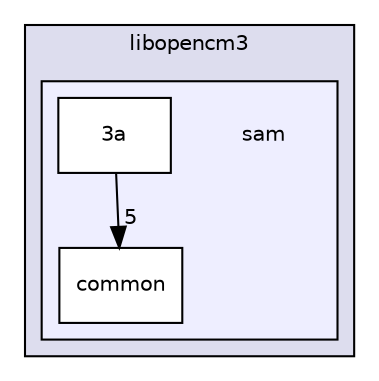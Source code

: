 digraph "sam" {
  compound=true
  node [ fontsize="10", fontname="Helvetica"];
  edge [ labelfontsize="10", labelfontname="Helvetica"];
  subgraph clusterdir_6a7820b97a7704ff85bcff20dea7ce23 {
    graph [ bgcolor="#ddddee", pencolor="black", label="libopencm3" fontname="Helvetica", fontsize="10", URL="dir_6a7820b97a7704ff85bcff20dea7ce23.html"]
  subgraph clusterdir_8813fd87f07555a58aeca6294a6b971b {
    graph [ bgcolor="#eeeeff", pencolor="black", label="" URL="dir_8813fd87f07555a58aeca6294a6b971b.html"];
    dir_8813fd87f07555a58aeca6294a6b971b [shape=plaintext label="sam"];
    dir_f264e038fbc1cc23590989360d663de5 [shape=box label="3a" color="black" fillcolor="white" style="filled" URL="dir_f264e038fbc1cc23590989360d663de5.html"];
    dir_8b5a49aa40d3157d13b4f8a53a707259 [shape=box label="common" color="black" fillcolor="white" style="filled" URL="dir_8b5a49aa40d3157d13b4f8a53a707259.html"];
  }
  }
  dir_f264e038fbc1cc23590989360d663de5->dir_8b5a49aa40d3157d13b4f8a53a707259 [headlabel="5", labeldistance=1.5 headhref="dir_000006_000008.html"];
}
